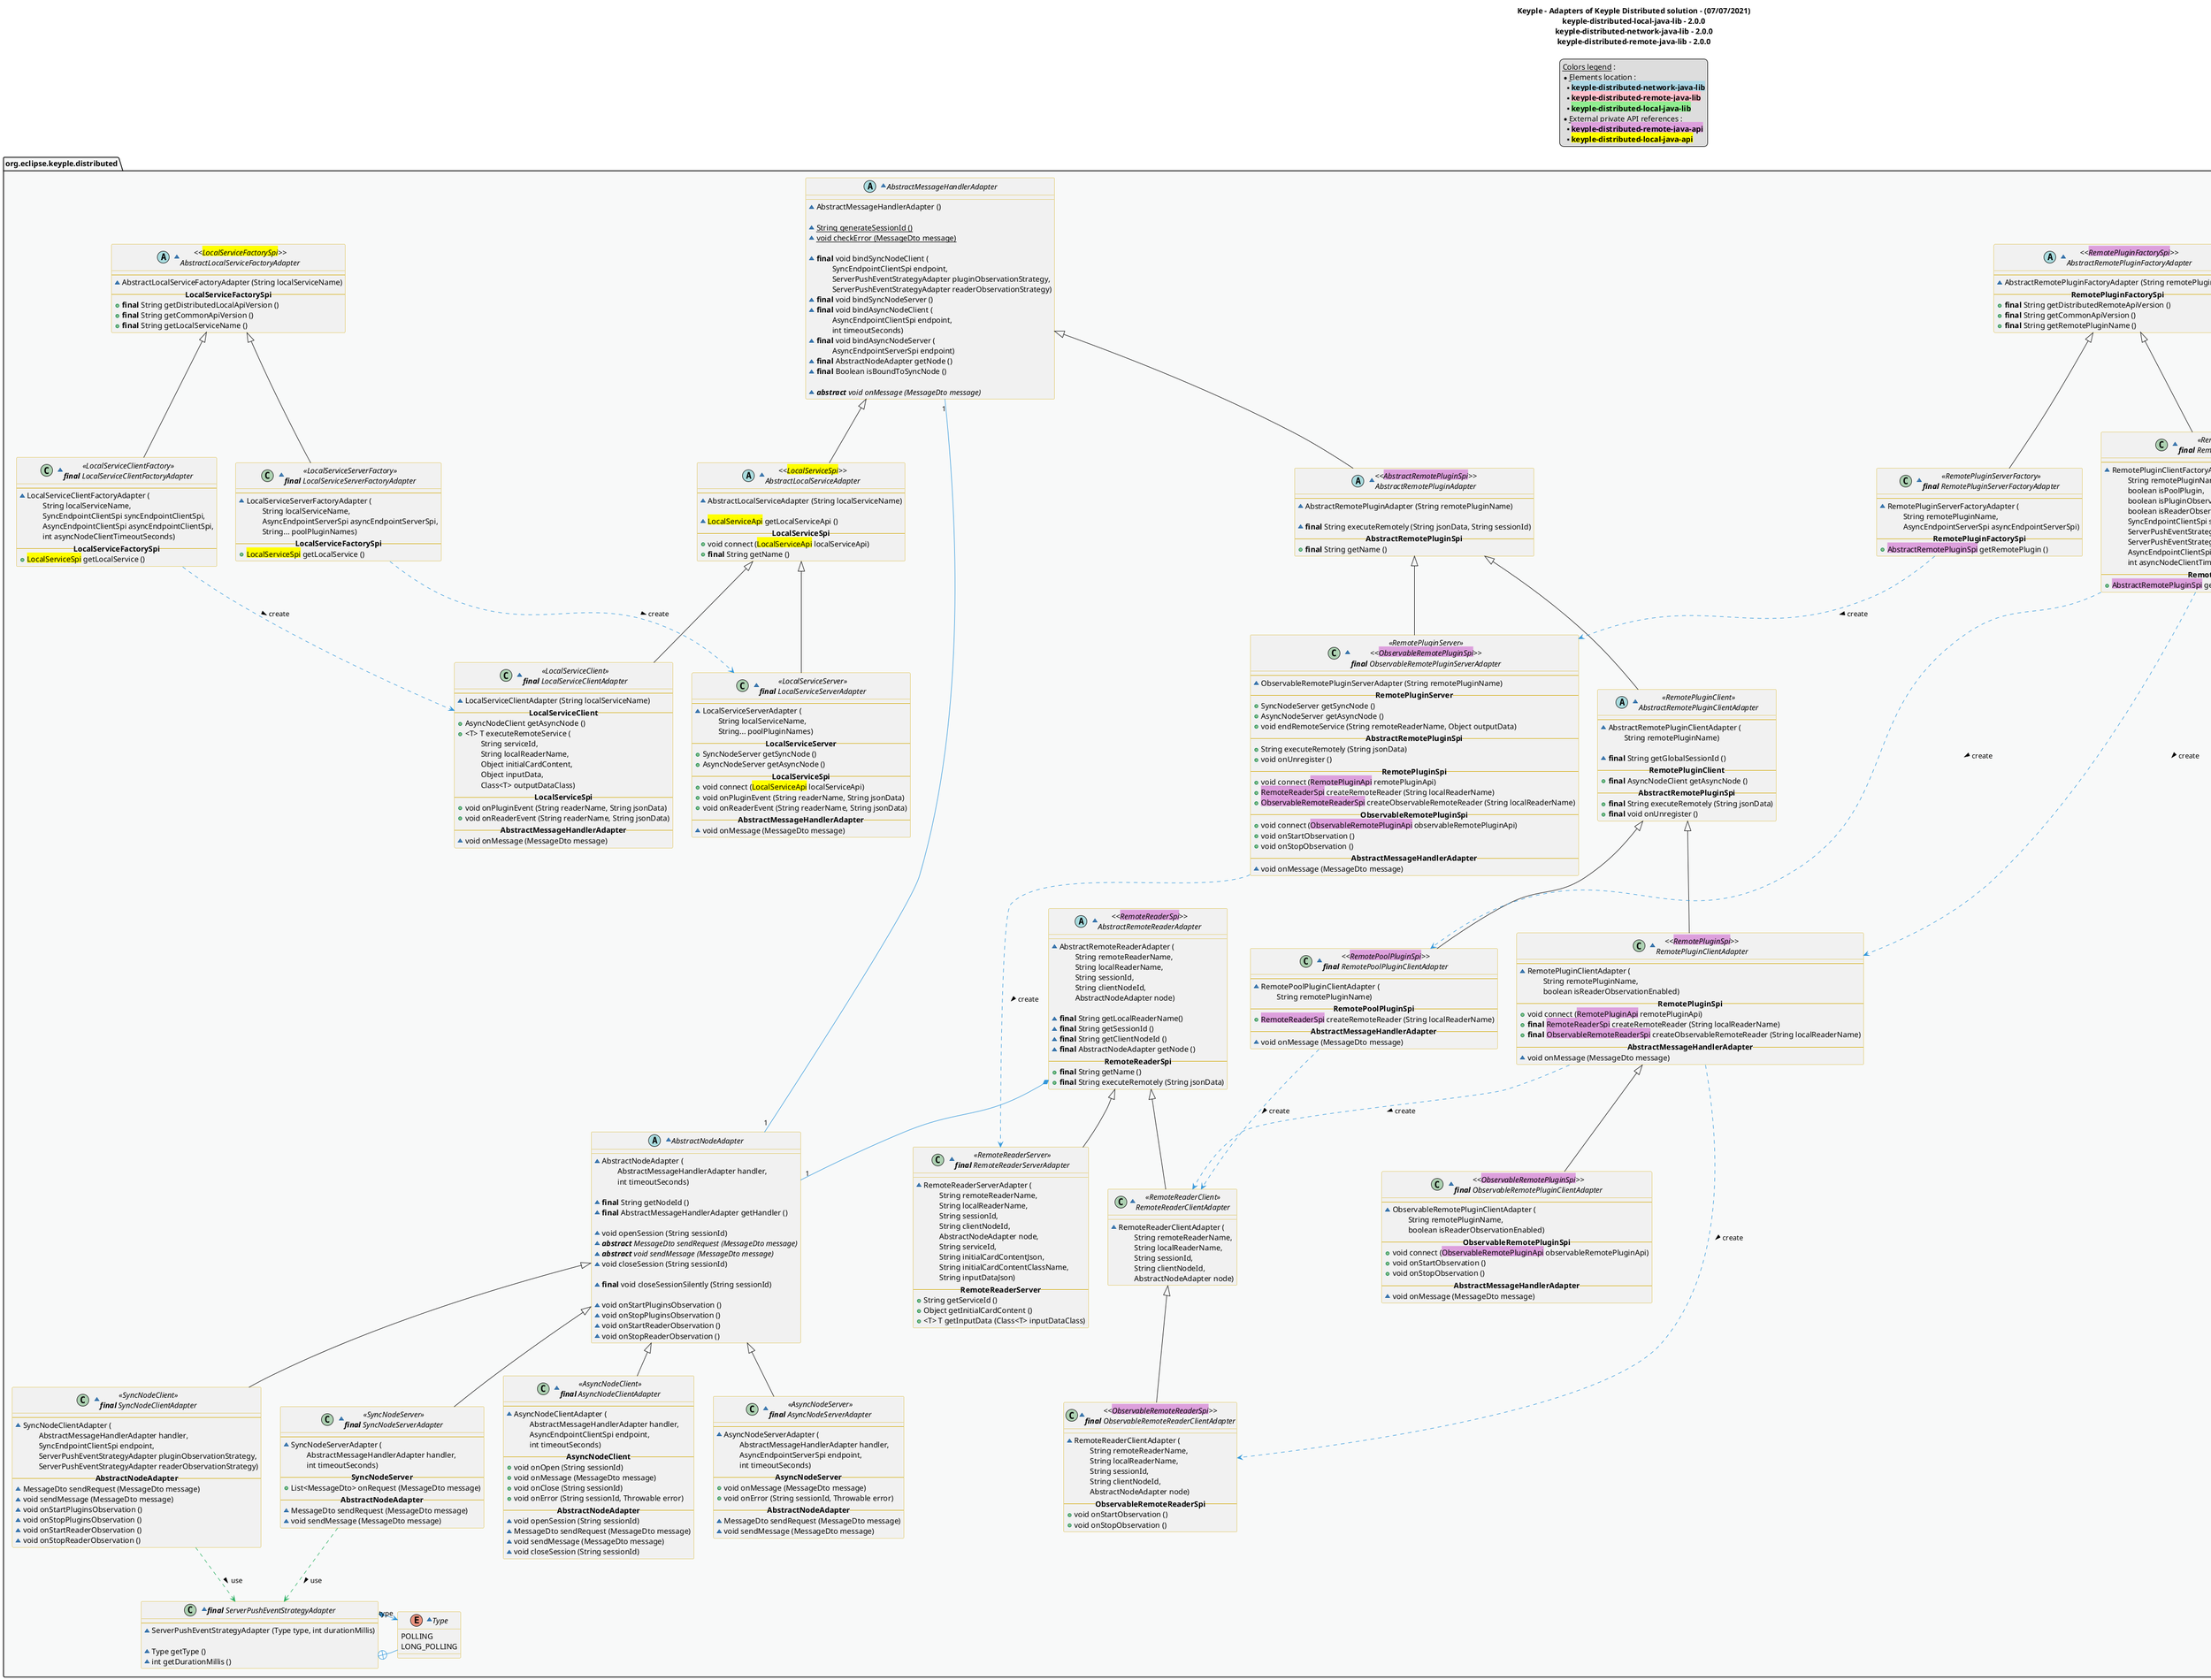 @startuml
title
    Keyple - Adapters of Keyple Distributed solution - (07/07/2021)
    keyple-distributed-local-java-lib - 2.0.0
    keyple-distributed-network-java-lib - 2.0.0
    keyple-distributed-remote-java-lib - 2.0.0
end title

' == THEME ==

'Couleurs issues de : https://htmlcolorcodes.com/fr/tableau-de-couleur/tableau-de-couleur-design-plat/
!define C_GREY1 F8F9F9
!define C_GREY2 F2F3F4
!define C_GREY3 E5E7E9
!define C_GREY4 D7DBDD
!define C_GREY5 CACFD2
!define C_GREY6 BDC3C7
!define C_LINK 3498DB
!define C_USE 27AE60

skinparam Shadowing false
skinparam ClassFontStyle italic
skinparam ClassBorderColor #D4AC0D
skinparam stereotypeABorderColor #A9DCDF
skinparam stereotypeIBorderColor #B4A7E5
skinparam stereotypeCBorderColor #ADD1B2
skinparam stereotypeEBorderColor #EB93DF
' Red
skinparam ClassBackgroundColor<<red>> #FDEDEC
skinparam ClassBorderColor<<red>> #E74C3C
hide <<red>> stereotype
' Purple
skinparam ClassBackgroundColor<<purple>> #F4ECF7
skinparam ClassBorderColor<<purple>> #8E44AD
hide <<purple>> stereotype
' blue
skinparam ClassBackgroundColor<<blue>> #EBF5FB
skinparam ClassBorderColor<<blue>> #3498DB
hide <<blue>> stereotype
' Green
skinparam ClassBackgroundColor<<green>> #E9F7EF
skinparam ClassBorderColor<<green>> #27AE60
hide <<green>> stereotype
' Grey
skinparam ClassBackgroundColor<<grey>> #EAECEE
skinparam ClassBorderColor<<grey>> #2C3E50
hide <<grey>> stereotype

' == CONTENT ==

legend top
    __Colors legend__ :
    * __Elements location__ :
    ** <back:lightBlue>**keyple-distributed-network-java-lib**</back>
    ** <back:pink>**keyple-distributed-remote-java-lib**</back>
    ** <back:lightGreen>**keyple-distributed-local-java-lib**</back>
    * __External private API references__ :
    ** <back:plum>**keyple-distributed-remote-java-api**</back>
    ** <back:yellow>**keyple-distributed-local-java-api**</back>
end legend

package "org.eclipse.keyple.distributed" as packAdapter {

    ' Handler
    ~abstract AbstractMessageHandlerAdapter {
        __
        ~AbstractMessageHandlerAdapter ()

        ~{static} String generateSessionId ()
        ~{static} void checkError (MessageDto message)

        ~**final** void bindSyncNodeClient (
            \tSyncEndpointClientSpi endpoint,
            \tServerPushEventStrategyAdapter pluginObservationStrategy,
            \tServerPushEventStrategyAdapter readerObservationStrategy)
        ~**final** void bindSyncNodeServer ()
        ~**final** void bindAsyncNodeClient (
            \tAsyncEndpointClientSpi endpoint,
            \tint timeoutSeconds)
        ~**final** void bindAsyncNodeServer (
            \tAsyncEndpointServerSpi endpoint)
        ~**final** AbstractNodeAdapter getNode ()
        ~**final** Boolean isBoundToSyncNode ()

        ~{abstract} **abstract** void onMessage (MessageDto message)
    }

    ' Node
    ~abstract AbstractNodeAdapter {
        __
        ~AbstractNodeAdapter (
            \tAbstractMessageHandlerAdapter handler,
            \tint timeoutSeconds)

        ~**final** String getNodeId ()
        ~**final** AbstractMessageHandlerAdapter getHandler ()

        ~void openSession (String sessionId)
        ~{abstract} **abstract** MessageDto sendRequest (MessageDto message)
        ~{abstract} **abstract** void sendMessage (MessageDto message)
        ~void closeSession (String sessionId)

        ~**final** void closeSessionSilently (String sessionId)

        ~void onStartPluginsObservation ()
        ~void onStopPluginsObservation ()
        ~void onStartReaderObservation ()
        ~void onStopReaderObservation ()
    }
    ' Async Node
    ~class "<<AsyncNodeClient>>\n**final** AsyncNodeClientAdapter" as AsyncNodeClientAdapter extends AbstractNodeAdapter {
        --
        ~AsyncNodeClientAdapter (
            \tAbstractMessageHandlerAdapter handler,
            \tAsyncEndpointClientSpi endpoint,
            \tint timeoutSeconds)
        -- **AsyncNodeClient** --
        +void onOpen (String sessionId)
        +void onMessage (MessageDto message)
        +void onClose (String sessionId)
        +void onError (String sessionId, Throwable error)
        -- **AbstractNodeAdapter** --
        ~void openSession (String sessionId)
        ~MessageDto sendRequest (MessageDto message)
        ~void sendMessage (MessageDto message)
        ~void closeSession (String sessionId)
    }
    ~class "<<AsyncNodeServer>>\n**final** AsyncNodeServerAdapter" as AsyncNodeServerAdapter extends AbstractNodeAdapter {
        --
        ~AsyncNodeServerAdapter (
            \tAbstractMessageHandlerAdapter handler,
            \tAsyncEndpointServerSpi endpoint,
            \tint timeoutSeconds)
        -- **AsyncNodeServer** --
        +void onMessage (MessageDto message)
        +void onError (String sessionId, Throwable error)
        -- **AbstractNodeAdapter** --
        ~MessageDto sendRequest (MessageDto message)
        ~void sendMessage (MessageDto message)
    }
    ' Sync Node
    ~class "<<SyncNodeClient>>\n**final** SyncNodeClientAdapter" as SyncNodeClientAdapter extends AbstractNodeAdapter {
        --
        ~SyncNodeClientAdapter (
            \tAbstractMessageHandlerAdapter handler,
            \tSyncEndpointClientSpi endpoint,
            \tServerPushEventStrategyAdapter pluginObservationStrategy,
            \tServerPushEventStrategyAdapter readerObservationStrategy)
        -- **AbstractNodeAdapter** --
        ~MessageDto sendRequest (MessageDto message)
        ~void sendMessage (MessageDto message)
        ~void onStartPluginsObservation ()
        ~void onStopPluginsObservation ()
        ~void onStartReaderObservation ()
        ~void onStopReaderObservation ()
    }
    ~class "<<SyncNodeServer>>\n**final** SyncNodeServerAdapter" as SyncNodeServerAdapter extends AbstractNodeAdapter {
        --
        ~SyncNodeServerAdapter (
            \tAbstractMessageHandlerAdapter handler,
            \tint timeoutSeconds)
        -- **SyncNodeServer** --
        +List<MessageDto> onRequest (MessageDto message)
        -- **AbstractNodeAdapter** --
        ~MessageDto sendRequest (MessageDto message)
        ~void sendMessage (MessageDto message)
    }

    ' Server Push Event Strategy
    ~class "**final** ServerPushEventStrategyAdapter" as ServerPushEventStrategyAdapter {
        --
        ~ServerPushEventStrategyAdapter (Type type, int durationMillis)

        ~Type getType ()
        ~int getDurationMillis ()
    }
    ~enum Type {
        POLLING
        LONG_POLLING
    }

    ''''''''''''' Remote

    together {

        ~abstract class "<<<back:plum>RemotePluginFactorySpi</back>>>\nAbstractRemotePluginFactoryAdapter" as AbstractRemotePluginFactoryAdapter {
            --
            ~AbstractRemotePluginFactoryAdapter (String remotePluginName)
            -- **RemotePluginFactorySpi** --
            +**final** String getDistributedRemoteApiVersion ()
            +**final** String getCommonApiVersion ()
            +**final** String getRemotePluginName ()
        }
        ~class "<<RemotePluginClientFactory>>\n**final** RemotePluginClientFactoryAdapter" as RemotePluginClientFactoryAdapter extends AbstractRemotePluginFactoryAdapter {
            --
            ~RemotePluginClientFactoryAdapter (
                \tString remotePluginName,
                \tboolean isPoolPlugin,
                \tboolean isPluginObservationEnabled,
                \tboolean isReaderObservationEnabled,
                \tSyncEndpointClientSpi syncEndpointClientSpi,
                \tServerPushEventStrategyAdapter syncPluginObservationStrategy,
                \tServerPushEventStrategyAdapter syncReaderObservationStrategy,
                \tAsyncEndpointClientSpi asyncEndpointClientSpi,
                \tint asyncNodeClientTimeoutSeconds)
            -- **RemotePluginFactorySpi** --
            +<back:plum>AbstractRemotePluginSpi</back> getRemotePlugin ()
        }
        ~class "<<RemotePluginServerFactory>>\n**final** RemotePluginServerFactoryAdapter" as RemotePluginServerFactoryAdapter extends AbstractRemotePluginFactoryAdapter {
            --
            ~RemotePluginServerFactoryAdapter (
                \tString remotePluginName,
                \tAsyncEndpointServerSpi asyncEndpointServerSpi)
            -- **RemotePluginFactorySpi** --
            +<back:plum>AbstractRemotePluginSpi</back> getRemotePlugin ()
        }
    }

    together {

        ' Remote Plugins
        ~abstract "<<<back:plum>AbstractRemotePluginSpi</back>>>\nAbstractRemotePluginAdapter" as AbstractRemotePluginAdapter extends AbstractMessageHandlerAdapter {
            --
            ~AbstractRemotePluginAdapter (String remotePluginName)

            ~**final** String executeRemotely (String jsonData, String sessionId)
            -- **AbstractRemotePluginSpi** --
            +**final** String getName ()
        }

        ~abstract class "<<RemotePluginClient>>\nAbstractRemotePluginClientAdapter" as AbstractRemotePluginClientAdapter extends AbstractRemotePluginAdapter {
            --
            ~AbstractRemotePluginClientAdapter (
                \tString remotePluginName)

            ~**final** String getGlobalSessionId ()
            -- **RemotePluginClient** --
            +**final** AsyncNodeClient getAsyncNode ()
            -- **AbstractRemotePluginSpi** --
            +**final** String executeRemotely (String jsonData)
            +**final** void onUnregister ()
        }
        ~class "<<<back:plum>RemotePluginSpi</back>>>\nRemotePluginClientAdapter" as RemotePluginClientAdapter extends AbstractRemotePluginClientAdapter {
            --
            ~RemotePluginClientAdapter (
                \tString remotePluginName,
                \tboolean isReaderObservationEnabled)
            -- **RemotePluginSpi** --
            +void connect (<back:plum>RemotePluginApi</back> remotePluginApi)
            +**final** <back:plum>RemoteReaderSpi</back> createRemoteReader (String localReaderName)
            +**final** <back:plum>ObservableRemoteReaderSpi</back> createObservableRemoteReader (String localReaderName)
            -- **AbstractMessageHandlerAdapter** --
            ~void onMessage (MessageDto message)
        }
        ~class "<<<back:plum>ObservableRemotePluginSpi</back>>>\n**final** ObservableRemotePluginClientAdapter" as ObservableRemotePluginClientAdapter extends RemotePluginClientAdapter {
            --
            ~ObservableRemotePluginClientAdapter (
                \tString remotePluginName,
                \tboolean isReaderObservationEnabled)
            -- **ObservableRemotePluginSpi** --
            +void connect (<back:plum>ObservableRemotePluginApi</back> observableRemotePluginApi)
            +void onStartObservation ()
            +void onStopObservation ()
            -- **AbstractMessageHandlerAdapter** --
            ~void onMessage (MessageDto message)
        }
        ~class "<<<back:plum>RemotePoolPluginSpi</back>>>\n**final** RemotePoolPluginClientAdapter" as RemotePoolPluginClientAdapter extends AbstractRemotePluginClientAdapter {
            --
            ~RemotePoolPluginClientAdapter (
                \tString remotePluginName)
            -- **RemotePoolPluginSpi** --
            +<back:plum>RemoteReaderSpi</back> createRemoteReader (String localReaderName)
            -- **AbstractMessageHandlerAdapter** --
            ~void onMessage (MessageDto message)
        }
        ~class "<<RemotePluginServer>>\n<<<back:plum>ObservableRemotePluginSpi</back>>>\n**final** ObservableRemotePluginServerAdapter" as ObservableRemotePluginServerAdapter extends AbstractRemotePluginAdapter {
            --
            ~ObservableRemotePluginServerAdapter (String remotePluginName)
            -- **RemotePluginServer** --
            +SyncNodeServer getSyncNode ()
            +AsyncNodeServer getAsyncNode ()
            +void endRemoteService (String remoteReaderName, Object outputData)
            -- **AbstractRemotePluginSpi** --
            +String executeRemotely (String jsonData)
            +void onUnregister ()
            -- **RemotePluginSpi** --
            +void connect (<back:plum>RemotePluginApi</back> remotePluginApi)
            +<back:plum>RemoteReaderSpi</back> createRemoteReader (String localReaderName)
            +<back:plum>ObservableRemoteReaderSpi</back> createObservableRemoteReader (String localReaderName)
            -- **ObservableRemotePluginSpi** --
            +void connect (<back:plum>ObservableRemotePluginApi</back> observableRemotePluginApi)
            +void onStartObservation ()
            +void onStopObservation ()
            -- **AbstractMessageHandlerAdapter** --
            ~void onMessage (MessageDto message)
        }

    }

    ' Remote Readers

     together {

        ~abstract class "<<<back:plum>RemoteReaderSpi</back>>>\nAbstractRemoteReaderAdapter" as AbstractRemoteReaderAdapter {
            __
            ~AbstractRemoteReaderAdapter (
                \tString remoteReaderName,
                \tString localReaderName,
                \tString sessionId,
                \tString clientNodeId,
                \tAbstractNodeAdapter node)

            ~**final** String getLocalReaderName()
            ~**final** String getSessionId ()
            ~**final** String getClientNodeId ()
            ~**final** AbstractNodeAdapter getNode ()
            -- **RemoteReaderSpi** --
            +**final** String getName ()
            +**final** String executeRemotely (String jsonData)
        }
        ~class "<<RemoteReaderClient>>\nRemoteReaderClientAdapter" as RemoteReaderClientAdapter extends AbstractRemoteReaderAdapter {
            __
            ~RemoteReaderClientAdapter (
                \tString remoteReaderName,
                \tString localReaderName,
                \tString sessionId,
                \tString clientNodeId,
                \tAbstractNodeAdapter node)
        }
        ~class "<<<back:plum>ObservableRemoteReaderSpi</back>>>\n**final** ObservableRemoteReaderClientAdapter" as ObservableRemoteReaderClientAdapter extends RemoteReaderClientAdapter {
            __
            ~RemoteReaderClientAdapter (
                \tString remoteReaderName,
                \tString localReaderName,
                \tString sessionId,
                \tString clientNodeId,
                \tAbstractNodeAdapter node)
            -- **ObservableRemoteReaderSpi** --
            +void onStartObservation ()
            +void onStopObservation ()
        }
        ~class "<<RemoteReaderServer>>\n**final** RemoteReaderServerAdapter" as RemoteReaderServerAdapter extends AbstractRemoteReaderAdapter {
            __
            ~RemoteReaderServerAdapter (
                \tString remoteReaderName,
                \tString localReaderName,
                \tString sessionId,
                \tString clientNodeId,
                \tAbstractNodeAdapter node,
                \tString serviceId,
                \tString initialCardContentJson,
                \tString initialCardContentClassName,
                \tString inputDataJson)
            -- **RemoteReaderServer** --
            +String getServiceId ()
            +Object getInitialCardContent ()
            +<T> T getInputData (Class<T> inputDataClass)
        }
    }

    ''''''''''''''' Local

    together {
        ' Factories
        ~abstract class "<<<back:yellow>LocalServiceFactorySpi</back>>>\nAbstractLocalServiceFactoryAdapter" as AbstractLocalServiceFactoryAdapter {
            --
            ~AbstractLocalServiceFactoryAdapter (String localServiceName)
            -- **LocalServiceFactorySpi** --
            +**final** String getDistributedLocalApiVersion ()
            +**final** String getCommonApiVersion ()
            +**final** String getLocalServiceName ()
        }
        ~class "<<LocalServiceClientFactory>>\n**final** LocalServiceClientFactoryAdapter" as LocalServiceClientFactoryAdapter extends AbstractLocalServiceFactoryAdapter {
            --
            ~LocalServiceClientFactoryAdapter (
                \tString localServiceName,
                \tSyncEndpointClientSpi syncEndpointClientSpi,
                \tAsyncEndpointClientSpi asyncEndpointClientSpi,
                \tint asyncNodeClientTimeoutSeconds)
            -- **LocalServiceFactorySpi** --
            +<back:yellow>LocalServiceSpi</back> getLocalService ()
        }
        ~class "<<LocalServiceServerFactory>>\n**final** LocalServiceServerFactoryAdapter" as LocalServiceServerFactoryAdapter extends AbstractLocalServiceFactoryAdapter {
            --
            ~LocalServiceServerFactoryAdapter (
                \tString localServiceName,
                \tAsyncEndpointServerSpi asyncEndpointServerSpi,
                \tString... poolPluginNames)
            -- **LocalServiceFactorySpi** --
            +<back:yellow>LocalServiceSpi</back> getLocalService ()
        }
    }

    together {

        ' Local services
        ~abstract "<<<back:yellow>LocalServiceSpi</back>>>\nAbstractLocalServiceAdapter" as AbstractLocalServiceAdapter extends AbstractMessageHandlerAdapter {
            --
            ~AbstractLocalServiceAdapter (String localServiceName)

            ~<back:yellow>LocalServiceApi</back> getLocalServiceApi ()
            -- **LocalServiceSpi** --
            +void connect (<back:yellow>LocalServiceApi</back> localServiceApi)
            +**final** String getName ()
        }
        ~class "<<LocalServiceClient>>\n**final** LocalServiceClientAdapter" as LocalServiceClientAdapter extends AbstractLocalServiceAdapter {
            --
            ~LocalServiceClientAdapter (String localServiceName)
            -- **LocalServiceClient** --
            +AsyncNodeClient getAsyncNode ()
            +<T> T executeRemoteService (
                \tString serviceId,
                \tString localReaderName,
                \tObject initialCardContent,
                \tObject inputData,
                \tClass<T> outputDataClass)
            -- **LocalServiceSpi** --
            +void onPluginEvent (String readerName, String jsonData)
            +void onReaderEvent (String readerName, String jsonData)
            -- **AbstractMessageHandlerAdapter** --
            ~void onMessage (MessageDto message)
        }
        ~class "<<LocalServiceServer>>\n**final** LocalServiceServerAdapter" as LocalServiceServerAdapter extends AbstractLocalServiceAdapter {
            --
            ~LocalServiceServerAdapter (
                \tString localServiceName,
                \tString... poolPluginNames)
            -- **LocalServiceServer** --
            +SyncNodeServer getSyncNode ()
            +AsyncNodeServer getAsyncNode ()
            -- **LocalServiceSpi** --
            +void connect (<back:yellow>LocalServiceApi</back> localServiceApi)
            +void onPluginEvent (String readerName, String jsonData)
            +void onReaderEvent (String readerName, String jsonData)
            -- **AbstractMessageHandlerAdapter** --
            ~void onMessage (MessageDto message)
        }

    }

}

' Associations

AbstractMessageHandlerAdapter "1" -- "1" AbstractNodeAdapter #C_LINK

ServerPushEventStrategyAdapter +-right- Type #C_LINK
ServerPushEventStrategyAdapter *-right-> "type" Type #C_LINK

LocalServiceClientFactoryAdapter ..> LocalServiceClientAdapter #C_LINK : create >

LocalServiceServerFactoryAdapter ..> LocalServiceServerAdapter #C_LINK : create >

RemotePluginClientFactoryAdapter ..> RemotePluginClientAdapter #C_LINK : create >
RemotePluginClientFactoryAdapter ..> RemotePoolPluginClientAdapter #C_LINK : create >

RemotePluginServerFactoryAdapter ..> ObservableRemotePluginServerAdapter #C_LINK : create >

RemotePluginClientAdapter ..> RemoteReaderClientAdapter #C_LINK : create >
RemotePluginClientAdapter ..> ObservableRemoteReaderClientAdapter #C_LINK : create >

RemotePoolPluginClientAdapter ..> RemoteReaderClientAdapter #C_LINK : create >

ObservableRemotePluginServerAdapter ..> RemoteReaderServerAdapter #C_LINK : create >

AbstractRemoteReaderAdapter *-- "1" AbstractNodeAdapter #C_LINK

SyncNodeClientAdapter ..> ServerPushEventStrategyAdapter #C_USE : use >

SyncNodeServerAdapter ..> ServerPushEventStrategyAdapter #C_USE : use >

' == LAYOUT ==

'LocalServiceClientFactoryAdapter -[hidden]- AbstractLocalServiceAdapter

'RemotePluginClientFactoryAdapter -[hidden]- AbstractRemotePluginAdapter

'AbstractRemotePluginAdapter -[hidden]right- AbstractRemotePluginClientAdapter
'RemotePluginClientAdapter -[hidden]right- ObservableRemotePluginClientAdapter

'ObservableRemotePluginClientAdapter -[hidden]- AbstractRemoteReaderAdapter

' == STYLE ==

package packAdapter #C_GREY1 {}

abstract AbstractMessageHandlerAdapter <<blue>>
abstract AbstractNodeAdapter <<blue>>
class AsyncNodeClientAdapter <<blue>>
class AsyncNodeServerAdapter <<blue>>
class SyncNodeClientAdapter <<blue>>
class SyncNodeServerAdapter <<blue>>
class ServerPushEventStrategyAdapter <<blue>>
enum Type <<blue>>

abstract AbstractLocalServiceFactoryAdapter <<green>>
class LocalServiceClientFactoryAdapter <<green>>
class LocalServiceServerFactoryAdapter <<green>>
abstract AbstractLocalServiceAdapter <<green>>
class LocalServiceClientAdapter <<green>>
class LocalServiceServerAdapter <<green>>

abstract AbstractRemotePluginFactoryAdapter <<red>>
class RemotePluginClientFactoryAdapter <<red>>
class RemotePluginServerFactoryAdapter <<red>>
abstract AbstractRemotePluginAdapter <<red>>
class AbstractRemotePluginClientAdapter <<red>>
class RemotePluginClientAdapter <<red>>
class ObservableRemotePluginClientAdapter <<red>>
class RemotePoolPluginClientAdapter <<red>>
class ObservableRemotePluginServerAdapter <<red>>
abstract AbstractRemoteReaderAdapter <<red>>
class RemoteReaderClientAdapter <<red>>
class ObservableRemoteReaderClientAdapter <<red>>
class RemoteReaderServerAdapter <<red>>

@enduml